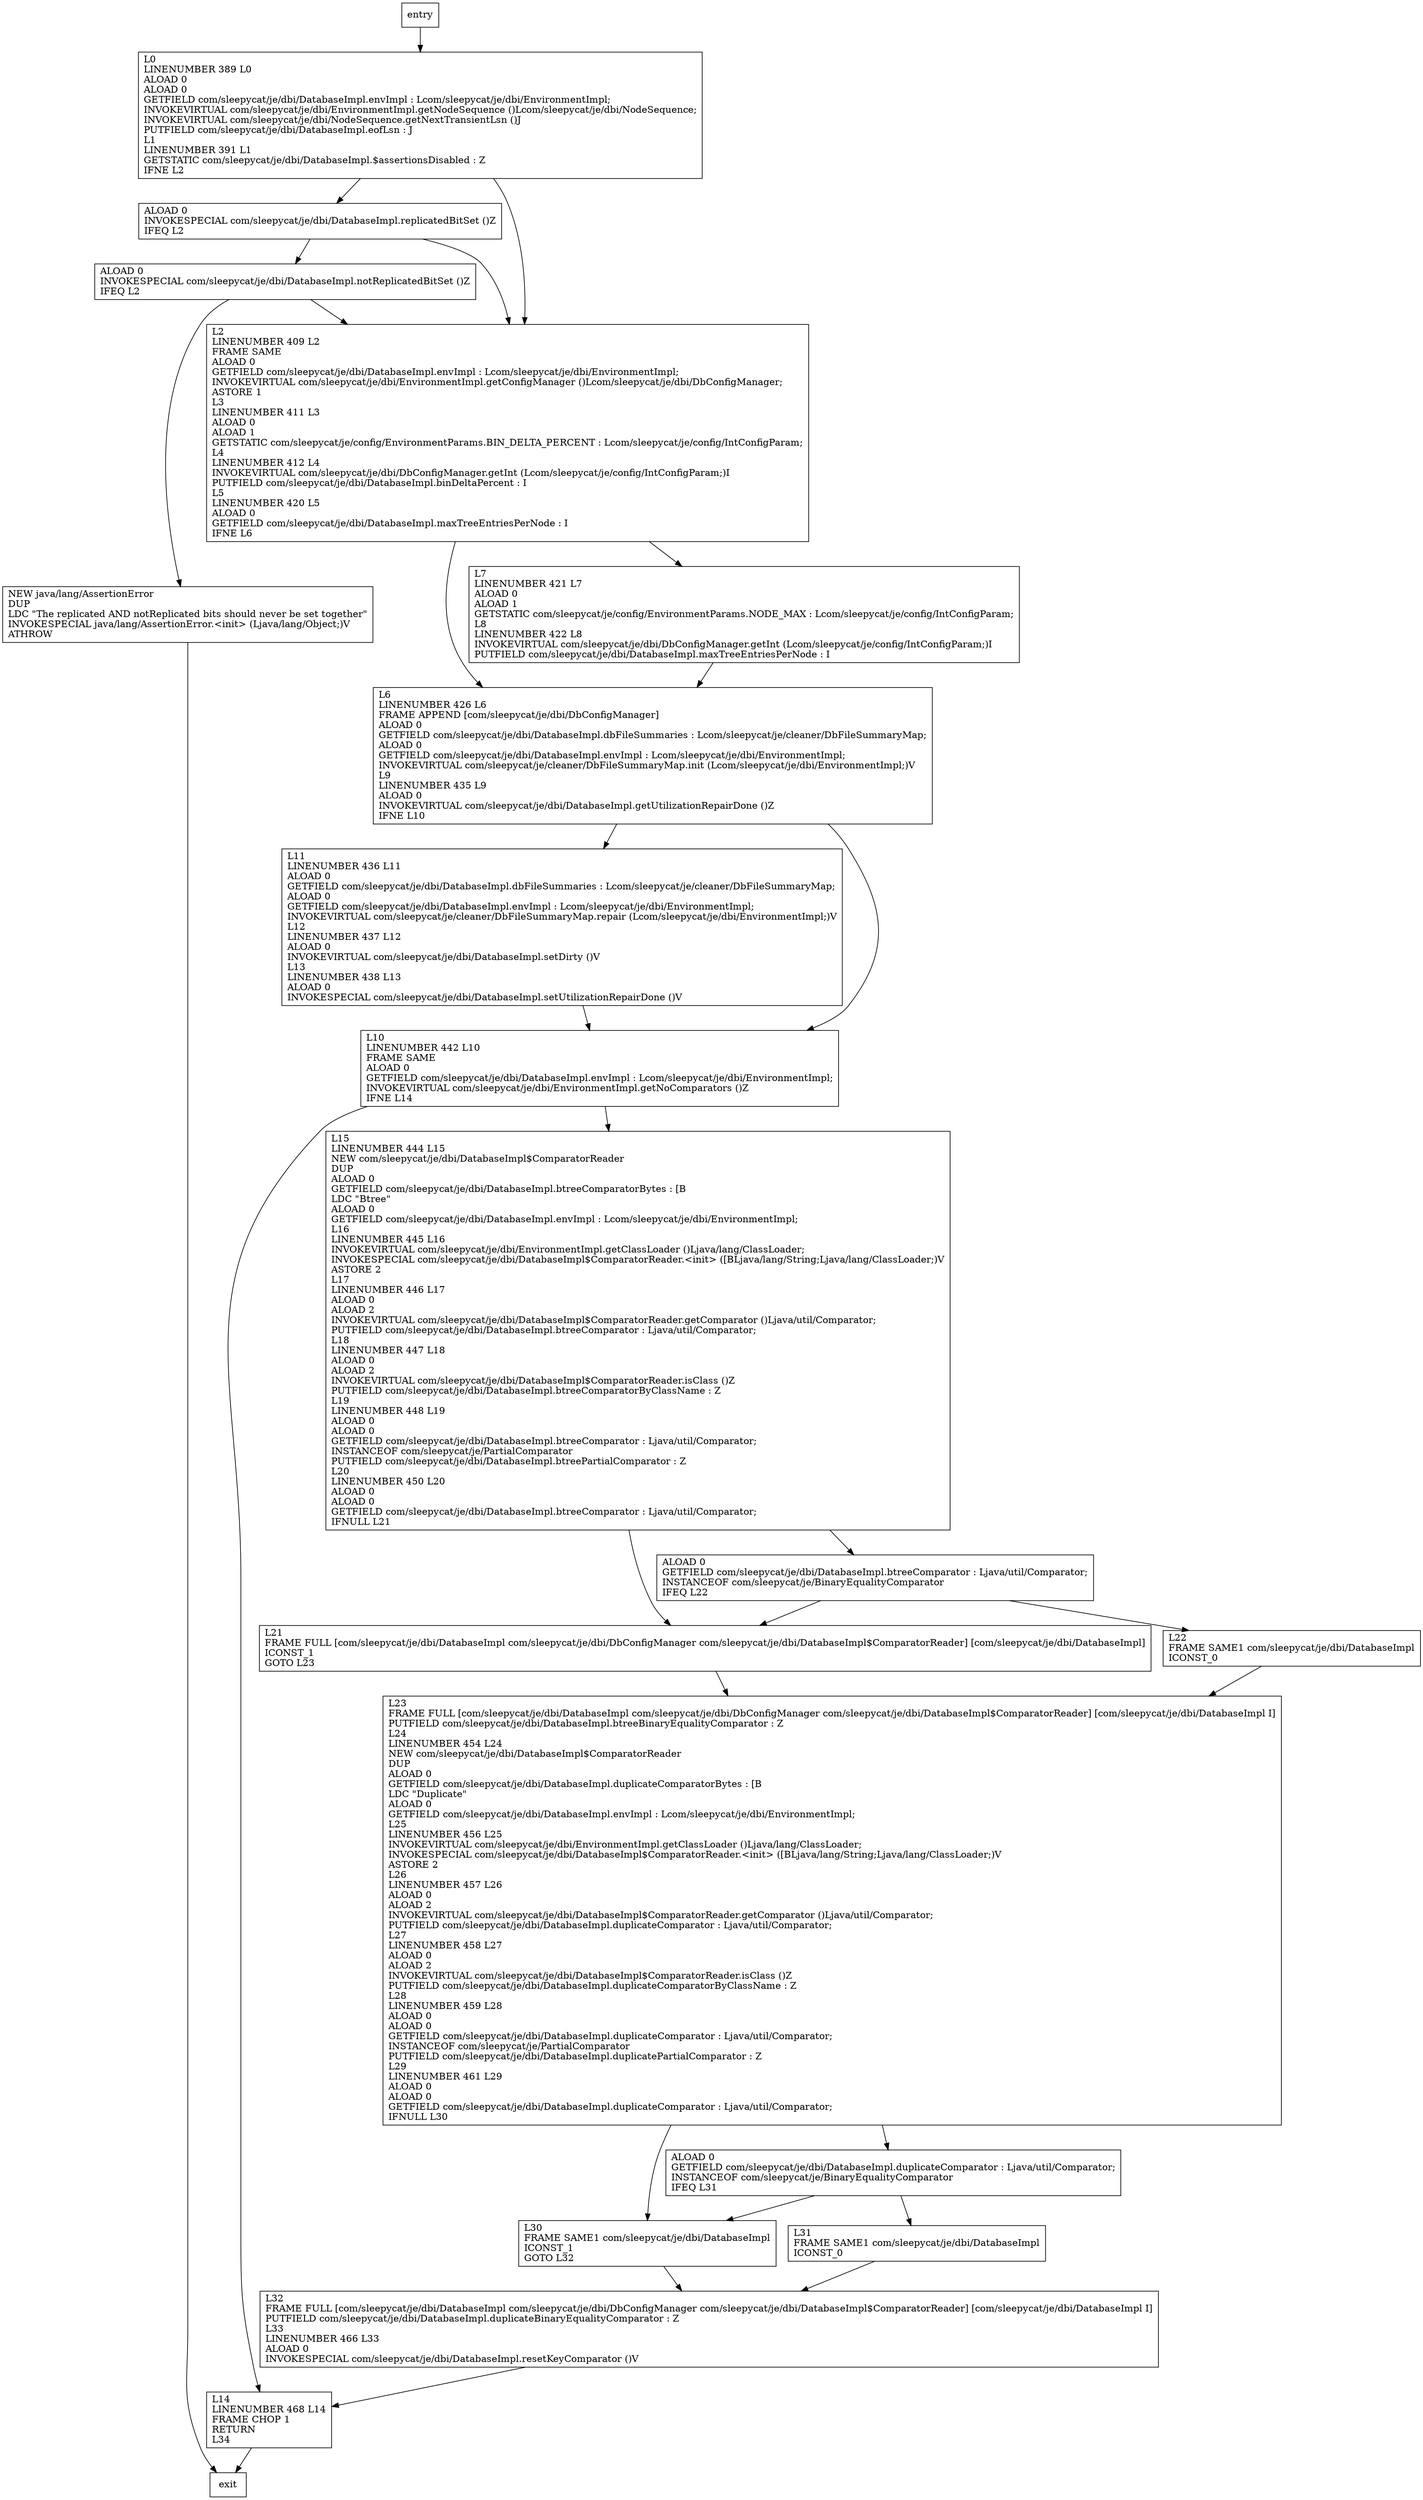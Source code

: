 digraph initWithEnvironment {
node [shape=record];
1500715747 [label="ALOAD 0\lGETFIELD com/sleepycat/je/dbi/DatabaseImpl.btreeComparator : Ljava/util/Comparator;\lINSTANCEOF com/sleepycat/je/BinaryEqualityComparator\lIFEQ L22\l"];
670618634 [label="NEW java/lang/AssertionError\lDUP\lLDC \"The replicated AND notReplicated bits should never be set  together\"\lINVOKESPECIAL java/lang/AssertionError.\<init\> (Ljava/lang/Object;)V\lATHROW\l"];
546211281 [label="L21\lFRAME FULL [com/sleepycat/je/dbi/DatabaseImpl com/sleepycat/je/dbi/DbConfigManager com/sleepycat/je/dbi/DatabaseImpl$ComparatorReader] [com/sleepycat/je/dbi/DatabaseImpl]\lICONST_1\lGOTO L23\l"];
371440790 [label="ALOAD 0\lINVOKESPECIAL com/sleepycat/je/dbi/DatabaseImpl.replicatedBitSet ()Z\lIFEQ L2\l"];
741608303 [label="L7\lLINENUMBER 421 L7\lALOAD 0\lALOAD 1\lGETSTATIC com/sleepycat/je/config/EnvironmentParams.NODE_MAX : Lcom/sleepycat/je/config/IntConfigParam;\lL8\lLINENUMBER 422 L8\lINVOKEVIRTUAL com/sleepycat/je/dbi/DbConfigManager.getInt (Lcom/sleepycat/je/config/IntConfigParam;)I\lPUTFIELD com/sleepycat/je/dbi/DatabaseImpl.maxTreeEntriesPerNode : I\l"];
283750923 [label="L6\lLINENUMBER 426 L6\lFRAME APPEND [com/sleepycat/je/dbi/DbConfigManager]\lALOAD 0\lGETFIELD com/sleepycat/je/dbi/DatabaseImpl.dbFileSummaries : Lcom/sleepycat/je/cleaner/DbFileSummaryMap;\lALOAD 0\lGETFIELD com/sleepycat/je/dbi/DatabaseImpl.envImpl : Lcom/sleepycat/je/dbi/EnvironmentImpl;\lINVOKEVIRTUAL com/sleepycat/je/cleaner/DbFileSummaryMap.init (Lcom/sleepycat/je/dbi/EnvironmentImpl;)V\lL9\lLINENUMBER 435 L9\lALOAD 0\lINVOKEVIRTUAL com/sleepycat/je/dbi/DatabaseImpl.getUtilizationRepairDone ()Z\lIFNE L10\l"];
2043196719 [label="L2\lLINENUMBER 409 L2\lFRAME SAME\lALOAD 0\lGETFIELD com/sleepycat/je/dbi/DatabaseImpl.envImpl : Lcom/sleepycat/je/dbi/EnvironmentImpl;\lINVOKEVIRTUAL com/sleepycat/je/dbi/EnvironmentImpl.getConfigManager ()Lcom/sleepycat/je/dbi/DbConfigManager;\lASTORE 1\lL3\lLINENUMBER 411 L3\lALOAD 0\lALOAD 1\lGETSTATIC com/sleepycat/je/config/EnvironmentParams.BIN_DELTA_PERCENT : Lcom/sleepycat/je/config/IntConfigParam;\lL4\lLINENUMBER 412 L4\lINVOKEVIRTUAL com/sleepycat/je/dbi/DbConfigManager.getInt (Lcom/sleepycat/je/config/IntConfigParam;)I\lPUTFIELD com/sleepycat/je/dbi/DatabaseImpl.binDeltaPercent : I\lL5\lLINENUMBER 420 L5\lALOAD 0\lGETFIELD com/sleepycat/je/dbi/DatabaseImpl.maxTreeEntriesPerNode : I\lIFNE L6\l"];
1495142587 [label="L23\lFRAME FULL [com/sleepycat/je/dbi/DatabaseImpl com/sleepycat/je/dbi/DbConfigManager com/sleepycat/je/dbi/DatabaseImpl$ComparatorReader] [com/sleepycat/je/dbi/DatabaseImpl I]\lPUTFIELD com/sleepycat/je/dbi/DatabaseImpl.btreeBinaryEqualityComparator : Z\lL24\lLINENUMBER 454 L24\lNEW com/sleepycat/je/dbi/DatabaseImpl$ComparatorReader\lDUP\lALOAD 0\lGETFIELD com/sleepycat/je/dbi/DatabaseImpl.duplicateComparatorBytes : [B\lLDC \"Duplicate\"\lALOAD 0\lGETFIELD com/sleepycat/je/dbi/DatabaseImpl.envImpl : Lcom/sleepycat/je/dbi/EnvironmentImpl;\lL25\lLINENUMBER 456 L25\lINVOKEVIRTUAL com/sleepycat/je/dbi/EnvironmentImpl.getClassLoader ()Ljava/lang/ClassLoader;\lINVOKESPECIAL com/sleepycat/je/dbi/DatabaseImpl$ComparatorReader.\<init\> ([BLjava/lang/String;Ljava/lang/ClassLoader;)V\lASTORE 2\lL26\lLINENUMBER 457 L26\lALOAD 0\lALOAD 2\lINVOKEVIRTUAL com/sleepycat/je/dbi/DatabaseImpl$ComparatorReader.getComparator ()Ljava/util/Comparator;\lPUTFIELD com/sleepycat/je/dbi/DatabaseImpl.duplicateComparator : Ljava/util/Comparator;\lL27\lLINENUMBER 458 L27\lALOAD 0\lALOAD 2\lINVOKEVIRTUAL com/sleepycat/je/dbi/DatabaseImpl$ComparatorReader.isClass ()Z\lPUTFIELD com/sleepycat/je/dbi/DatabaseImpl.duplicateComparatorByClassName : Z\lL28\lLINENUMBER 459 L28\lALOAD 0\lALOAD 0\lGETFIELD com/sleepycat/je/dbi/DatabaseImpl.duplicateComparator : Ljava/util/Comparator;\lINSTANCEOF com/sleepycat/je/PartialComparator\lPUTFIELD com/sleepycat/je/dbi/DatabaseImpl.duplicatePartialComparator : Z\lL29\lLINENUMBER 461 L29\lALOAD 0\lALOAD 0\lGETFIELD com/sleepycat/je/dbi/DatabaseImpl.duplicateComparator : Ljava/util/Comparator;\lIFNULL L30\l"];
1304084327 [label="L22\lFRAME SAME1 com/sleepycat/je/dbi/DatabaseImpl\lICONST_0\l"];
1390933968 [label="L15\lLINENUMBER 444 L15\lNEW com/sleepycat/je/dbi/DatabaseImpl$ComparatorReader\lDUP\lALOAD 0\lGETFIELD com/sleepycat/je/dbi/DatabaseImpl.btreeComparatorBytes : [B\lLDC \"Btree\"\lALOAD 0\lGETFIELD com/sleepycat/je/dbi/DatabaseImpl.envImpl : Lcom/sleepycat/je/dbi/EnvironmentImpl;\lL16\lLINENUMBER 445 L16\lINVOKEVIRTUAL com/sleepycat/je/dbi/EnvironmentImpl.getClassLoader ()Ljava/lang/ClassLoader;\lINVOKESPECIAL com/sleepycat/je/dbi/DatabaseImpl$ComparatorReader.\<init\> ([BLjava/lang/String;Ljava/lang/ClassLoader;)V\lASTORE 2\lL17\lLINENUMBER 446 L17\lALOAD 0\lALOAD 2\lINVOKEVIRTUAL com/sleepycat/je/dbi/DatabaseImpl$ComparatorReader.getComparator ()Ljava/util/Comparator;\lPUTFIELD com/sleepycat/je/dbi/DatabaseImpl.btreeComparator : Ljava/util/Comparator;\lL18\lLINENUMBER 447 L18\lALOAD 0\lALOAD 2\lINVOKEVIRTUAL com/sleepycat/je/dbi/DatabaseImpl$ComparatorReader.isClass ()Z\lPUTFIELD com/sleepycat/je/dbi/DatabaseImpl.btreeComparatorByClassName : Z\lL19\lLINENUMBER 448 L19\lALOAD 0\lALOAD 0\lGETFIELD com/sleepycat/je/dbi/DatabaseImpl.btreeComparator : Ljava/util/Comparator;\lINSTANCEOF com/sleepycat/je/PartialComparator\lPUTFIELD com/sleepycat/je/dbi/DatabaseImpl.btreePartialComparator : Z\lL20\lLINENUMBER 450 L20\lALOAD 0\lALOAD 0\lGETFIELD com/sleepycat/je/dbi/DatabaseImpl.btreeComparator : Ljava/util/Comparator;\lIFNULL L21\l"];
1962956312 [label="L0\lLINENUMBER 389 L0\lALOAD 0\lALOAD 0\lGETFIELD com/sleepycat/je/dbi/DatabaseImpl.envImpl : Lcom/sleepycat/je/dbi/EnvironmentImpl;\lINVOKEVIRTUAL com/sleepycat/je/dbi/EnvironmentImpl.getNodeSequence ()Lcom/sleepycat/je/dbi/NodeSequence;\lINVOKEVIRTUAL com/sleepycat/je/dbi/NodeSequence.getNextTransientLsn ()J\lPUTFIELD com/sleepycat/je/dbi/DatabaseImpl.eofLsn : J\lL1\lLINENUMBER 391 L1\lGETSTATIC com/sleepycat/je/dbi/DatabaseImpl.$assertionsDisabled : Z\lIFNE L2\l"];
1346365571 [label="ALOAD 0\lINVOKESPECIAL com/sleepycat/je/dbi/DatabaseImpl.notReplicatedBitSet ()Z\lIFEQ L2\l"];
1585766428 [label="L10\lLINENUMBER 442 L10\lFRAME SAME\lALOAD 0\lGETFIELD com/sleepycat/je/dbi/DatabaseImpl.envImpl : Lcom/sleepycat/je/dbi/EnvironmentImpl;\lINVOKEVIRTUAL com/sleepycat/je/dbi/EnvironmentImpl.getNoComparators ()Z\lIFNE L14\l"];
419147129 [label="L30\lFRAME SAME1 com/sleepycat/je/dbi/DatabaseImpl\lICONST_1\lGOTO L32\l"];
1069366117 [label="L11\lLINENUMBER 436 L11\lALOAD 0\lGETFIELD com/sleepycat/je/dbi/DatabaseImpl.dbFileSummaries : Lcom/sleepycat/je/cleaner/DbFileSummaryMap;\lALOAD 0\lGETFIELD com/sleepycat/je/dbi/DatabaseImpl.envImpl : Lcom/sleepycat/je/dbi/EnvironmentImpl;\lINVOKEVIRTUAL com/sleepycat/je/cleaner/DbFileSummaryMap.repair (Lcom/sleepycat/je/dbi/EnvironmentImpl;)V\lL12\lLINENUMBER 437 L12\lALOAD 0\lINVOKEVIRTUAL com/sleepycat/je/dbi/DatabaseImpl.setDirty ()V\lL13\lLINENUMBER 438 L13\lALOAD 0\lINVOKESPECIAL com/sleepycat/je/dbi/DatabaseImpl.setUtilizationRepairDone ()V\l"];
1423367371 [label="L31\lFRAME SAME1 com/sleepycat/je/dbi/DatabaseImpl\lICONST_0\l"];
264466029 [label="L14\lLINENUMBER 468 L14\lFRAME CHOP 1\lRETURN\lL34\l"];
2103739682 [label="L32\lFRAME FULL [com/sleepycat/je/dbi/DatabaseImpl com/sleepycat/je/dbi/DbConfigManager com/sleepycat/je/dbi/DatabaseImpl$ComparatorReader] [com/sleepycat/je/dbi/DatabaseImpl I]\lPUTFIELD com/sleepycat/je/dbi/DatabaseImpl.duplicateBinaryEqualityComparator : Z\lL33\lLINENUMBER 466 L33\lALOAD 0\lINVOKESPECIAL com/sleepycat/je/dbi/DatabaseImpl.resetKeyComparator ()V\l"];
1284445114 [label="ALOAD 0\lGETFIELD com/sleepycat/je/dbi/DatabaseImpl.duplicateComparator : Ljava/util/Comparator;\lINSTANCEOF com/sleepycat/je/BinaryEqualityComparator\lIFEQ L31\l"];
entry;
exit;
1500715747 -> 1304084327
1500715747 -> 546211281
670618634 -> exit
546211281 -> 1495142587
371440790 -> 1346365571
371440790 -> 2043196719
741608303 -> 283750923
283750923 -> 1585766428
283750923 -> 1069366117
2043196719 -> 741608303
2043196719 -> 283750923
1495142587 -> 419147129
1495142587 -> 1284445114
entry -> 1962956312
1304084327 -> 1495142587
1390933968 -> 1500715747
1390933968 -> 546211281
1962956312 -> 371440790
1962956312 -> 2043196719
1346365571 -> 670618634
1346365571 -> 2043196719
1585766428 -> 1390933968
1585766428 -> 264466029
419147129 -> 2103739682
1069366117 -> 1585766428
1423367371 -> 2103739682
264466029 -> exit
2103739682 -> 264466029
1284445114 -> 419147129
1284445114 -> 1423367371
}
